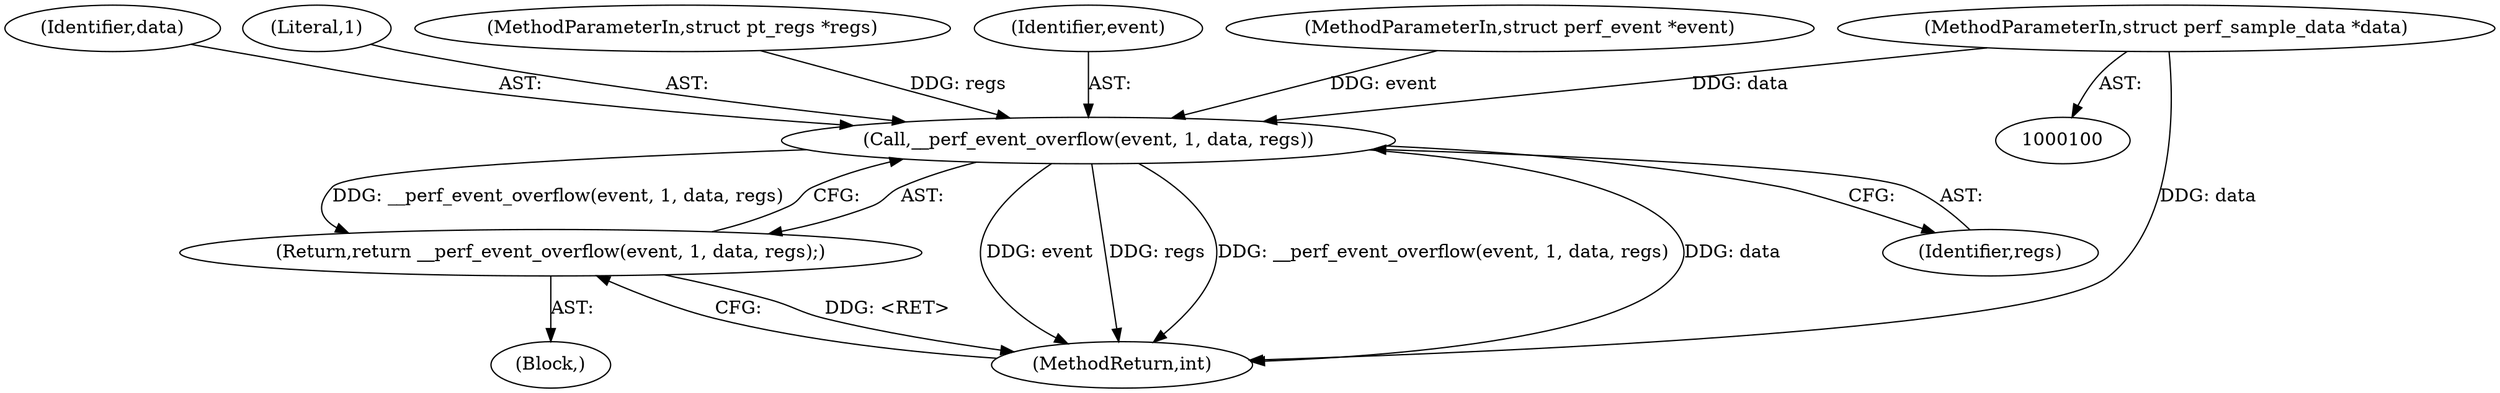 digraph "0_linux_a8b0ca17b80e92faab46ee7179ba9e99ccb61233_60@pointer" {
"1000102" [label="(MethodParameterIn,struct perf_sample_data *data)"];
"1000106" [label="(Call,__perf_event_overflow(event, 1, data, regs))"];
"1000105" [label="(Return,return __perf_event_overflow(event, 1, data, regs);)"];
"1000109" [label="(Identifier,data)"];
"1000108" [label="(Literal,1)"];
"1000111" [label="(MethodReturn,int)"];
"1000104" [label="(Block,)"];
"1000106" [label="(Call,__perf_event_overflow(event, 1, data, regs))"];
"1000102" [label="(MethodParameterIn,struct perf_sample_data *data)"];
"1000105" [label="(Return,return __perf_event_overflow(event, 1, data, regs);)"];
"1000110" [label="(Identifier,regs)"];
"1000103" [label="(MethodParameterIn,struct pt_regs *regs)"];
"1000107" [label="(Identifier,event)"];
"1000101" [label="(MethodParameterIn,struct perf_event *event)"];
"1000102" -> "1000100"  [label="AST: "];
"1000102" -> "1000111"  [label="DDG: data"];
"1000102" -> "1000106"  [label="DDG: data"];
"1000106" -> "1000105"  [label="AST: "];
"1000106" -> "1000110"  [label="CFG: "];
"1000107" -> "1000106"  [label="AST: "];
"1000108" -> "1000106"  [label="AST: "];
"1000109" -> "1000106"  [label="AST: "];
"1000110" -> "1000106"  [label="AST: "];
"1000105" -> "1000106"  [label="CFG: "];
"1000106" -> "1000111"  [label="DDG: event"];
"1000106" -> "1000111"  [label="DDG: regs"];
"1000106" -> "1000111"  [label="DDG: __perf_event_overflow(event, 1, data, regs)"];
"1000106" -> "1000111"  [label="DDG: data"];
"1000106" -> "1000105"  [label="DDG: __perf_event_overflow(event, 1, data, regs)"];
"1000101" -> "1000106"  [label="DDG: event"];
"1000103" -> "1000106"  [label="DDG: regs"];
"1000105" -> "1000104"  [label="AST: "];
"1000111" -> "1000105"  [label="CFG: "];
"1000105" -> "1000111"  [label="DDG: <RET>"];
}
